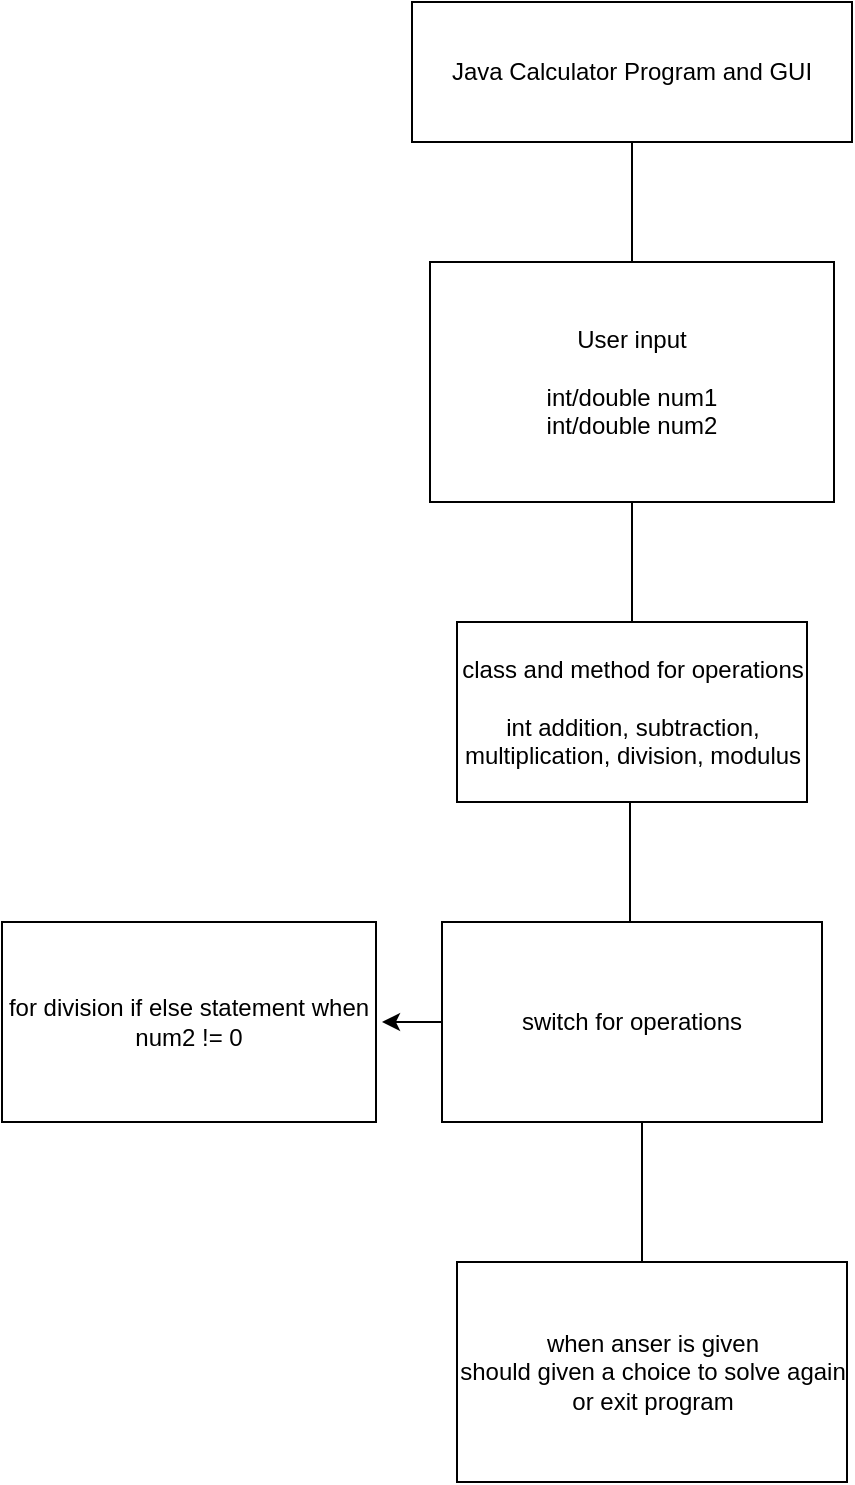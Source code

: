 <mxfile>
    <diagram id="lwCDuBoLswlrAJTj2e1B" name="Page-1">
        <mxGraphModel dx="491" dy="404" grid="1" gridSize="10" guides="1" tooltips="1" connect="1" arrows="1" fold="1" page="1" pageScale="1" pageWidth="850" pageHeight="1100" math="0" shadow="0">
            <root>
                <mxCell id="0"/>
                <mxCell id="1" parent="0"/>
                <mxCell id="2" value="Java Calculator Program and GUI" style="rounded=0;whiteSpace=wrap;html=1;" vertex="1" parent="1">
                    <mxGeometry x="315" y="90" width="220" height="70" as="geometry"/>
                </mxCell>
                <mxCell id="3" value="User input&lt;br&gt;&lt;br&gt;int/double num1&lt;br&gt;int/double num2" style="rounded=0;whiteSpace=wrap;html=1;" vertex="1" parent="1">
                    <mxGeometry x="324" y="220" width="202" height="120" as="geometry"/>
                </mxCell>
                <mxCell id="4" value="" style="endArrow=none;html=1;entryX=0.5;entryY=1;entryDx=0;entryDy=0;exitX=0.5;exitY=0;exitDx=0;exitDy=0;" edge="1" parent="1" source="3" target="2">
                    <mxGeometry width="50" height="50" relative="1" as="geometry">
                        <mxPoint x="420" y="220" as="sourcePoint"/>
                        <mxPoint x="470" y="170" as="targetPoint"/>
                    </mxGeometry>
                </mxCell>
                <mxCell id="6" value="class and method for operations&lt;br&gt;&lt;br&gt;int addition, subtraction, multiplication, division, modulus" style="rounded=0;whiteSpace=wrap;html=1;" vertex="1" parent="1">
                    <mxGeometry x="337.5" y="400" width="175" height="90" as="geometry"/>
                </mxCell>
                <mxCell id="7" value="for division if else statement when num2 != 0" style="rounded=0;whiteSpace=wrap;html=1;" vertex="1" parent="1">
                    <mxGeometry x="110" y="550" width="187" height="100" as="geometry"/>
                </mxCell>
                <mxCell id="8" value="" style="endArrow=none;html=1;entryX=0.5;entryY=1;entryDx=0;entryDy=0;exitX=0.5;exitY=0;exitDx=0;exitDy=0;" edge="1" parent="1" source="6" target="3">
                    <mxGeometry width="50" height="50" relative="1" as="geometry">
                        <mxPoint x="390" y="440" as="sourcePoint"/>
                        <mxPoint x="440" y="390" as="targetPoint"/>
                    </mxGeometry>
                </mxCell>
                <mxCell id="10" value="" style="endArrow=none;html=1;entryX=0.5;entryY=1;entryDx=0;entryDy=0;exitX=0.5;exitY=0;exitDx=0;exitDy=0;" edge="1" parent="1">
                    <mxGeometry width="50" height="50" relative="1" as="geometry">
                        <mxPoint x="424" y="550" as="sourcePoint"/>
                        <mxPoint x="424" y="490" as="targetPoint"/>
                    </mxGeometry>
                </mxCell>
                <mxCell id="11" value="" style="endArrow=none;html=1;" edge="1" parent="1">
                    <mxGeometry width="50" height="50" relative="1" as="geometry">
                        <mxPoint x="430" y="720" as="sourcePoint"/>
                        <mxPoint x="430" y="650" as="targetPoint"/>
                    </mxGeometry>
                </mxCell>
                <mxCell id="21" style="edgeStyle=none;html=1;" edge="1" parent="1" source="12">
                    <mxGeometry relative="1" as="geometry">
                        <mxPoint x="300" y="600" as="targetPoint"/>
                    </mxGeometry>
                </mxCell>
                <mxCell id="12" value="switch for operations" style="rounded=0;whiteSpace=wrap;html=1;" vertex="1" parent="1">
                    <mxGeometry x="330" y="550" width="190" height="100" as="geometry"/>
                </mxCell>
                <mxCell id="17" value="when anser is given&lt;br&gt;should given a choice to solve again or exit program&lt;br&gt;" style="rounded=0;whiteSpace=wrap;html=1;" vertex="1" parent="1">
                    <mxGeometry x="337.5" y="720" width="195" height="110" as="geometry"/>
                </mxCell>
            </root>
        </mxGraphModel>
    </diagram>
</mxfile>